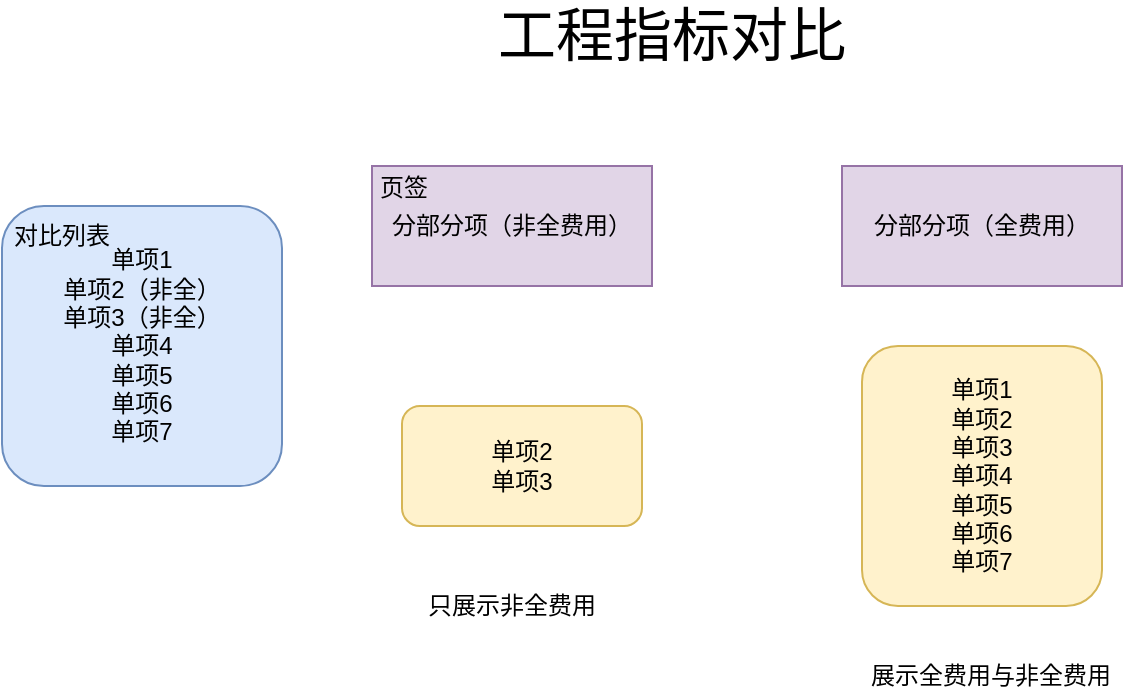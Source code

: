 <mxfile version="21.7.2" type="github">
  <diagram name="第 1 页" id="YKOS1fqJZ7-1_1bdhY2_">
    <mxGraphModel dx="1140" dy="764" grid="1" gridSize="10" guides="1" tooltips="1" connect="1" arrows="1" fold="1" page="1" pageScale="1" pageWidth="1169" pageHeight="827" math="0" shadow="0">
      <root>
        <mxCell id="0" />
        <mxCell id="1" parent="0" />
        <mxCell id="rFYBBZAon6ef2atkhW62-1" value="单项1&lt;br&gt;单项2（非全）&lt;br&gt;单项3（非全）&lt;br&gt;单项4&lt;br&gt;单项5&lt;br&gt;单项6&lt;br&gt;单项7" style="rounded=1;whiteSpace=wrap;html=1;fillColor=#dae8fc;strokeColor=#6c8ebf;" vertex="1" parent="1">
          <mxGeometry x="90" y="130" width="140" height="140" as="geometry" />
        </mxCell>
        <mxCell id="rFYBBZAon6ef2atkhW62-2" value="&lt;font style=&quot;font-size: 29px;&quot;&gt;工程指标对比&lt;/font&gt;" style="text;html=1;strokeColor=none;fillColor=none;align=center;verticalAlign=middle;whiteSpace=wrap;rounded=0;" vertex="1" parent="1">
          <mxGeometry x="330" y="30" width="190" height="30" as="geometry" />
        </mxCell>
        <mxCell id="rFYBBZAon6ef2atkhW62-3" value="分部分项（非全费用）" style="rounded=0;whiteSpace=wrap;html=1;fillColor=#e1d5e7;strokeColor=#9673a6;" vertex="1" parent="1">
          <mxGeometry x="275" y="110" width="140" height="60" as="geometry" />
        </mxCell>
        <mxCell id="rFYBBZAon6ef2atkhW62-4" value="分部分项（全费用）" style="rounded=0;whiteSpace=wrap;html=1;fillColor=#e1d5e7;strokeColor=#9673a6;" vertex="1" parent="1">
          <mxGeometry x="510" y="110" width="140" height="60" as="geometry" />
        </mxCell>
        <mxCell id="rFYBBZAon6ef2atkhW62-5" value="单项2&lt;br&gt;单项3" style="rounded=1;whiteSpace=wrap;html=1;fillColor=#fff2cc;strokeColor=#d6b656;" vertex="1" parent="1">
          <mxGeometry x="290" y="230" width="120" height="60" as="geometry" />
        </mxCell>
        <mxCell id="rFYBBZAon6ef2atkhW62-6" value="单项1&lt;br style=&quot;border-color: var(--border-color);&quot;&gt;单项2&lt;br style=&quot;border-color: var(--border-color);&quot;&gt;单项3&lt;br style=&quot;border-color: var(--border-color);&quot;&gt;单项4&lt;br style=&quot;border-color: var(--border-color);&quot;&gt;单项5&lt;br style=&quot;border-color: var(--border-color);&quot;&gt;单项6&lt;br style=&quot;border-color: var(--border-color);&quot;&gt;单项7" style="rounded=1;whiteSpace=wrap;html=1;fillColor=#fff2cc;strokeColor=#d6b656;" vertex="1" parent="1">
          <mxGeometry x="520" y="200" width="120" height="130" as="geometry" />
        </mxCell>
        <mxCell id="rFYBBZAon6ef2atkhW62-8" value="只展示非全费用" style="text;html=1;strokeColor=none;fillColor=none;align=center;verticalAlign=middle;whiteSpace=wrap;rounded=0;" vertex="1" parent="1">
          <mxGeometry x="290" y="320" width="110" height="20" as="geometry" />
        </mxCell>
        <mxCell id="rFYBBZAon6ef2atkhW62-9" value="展示全费用与非全费用" style="text;html=1;strokeColor=none;fillColor=none;align=center;verticalAlign=middle;whiteSpace=wrap;rounded=0;" vertex="1" parent="1">
          <mxGeometry x="517" y="360" width="135" height="10" as="geometry" />
        </mxCell>
        <mxCell id="rFYBBZAon6ef2atkhW62-10" value="对比列表" style="text;html=1;strokeColor=none;fillColor=none;align=center;verticalAlign=middle;whiteSpace=wrap;rounded=0;" vertex="1" parent="1">
          <mxGeometry x="90" y="130" width="60" height="30" as="geometry" />
        </mxCell>
        <mxCell id="rFYBBZAon6ef2atkhW62-12" value="页签" style="text;html=1;strokeColor=none;fillColor=none;align=center;verticalAlign=middle;whiteSpace=wrap;rounded=0;" vertex="1" parent="1">
          <mxGeometry x="261" y="106" width="60" height="30" as="geometry" />
        </mxCell>
      </root>
    </mxGraphModel>
  </diagram>
</mxfile>
